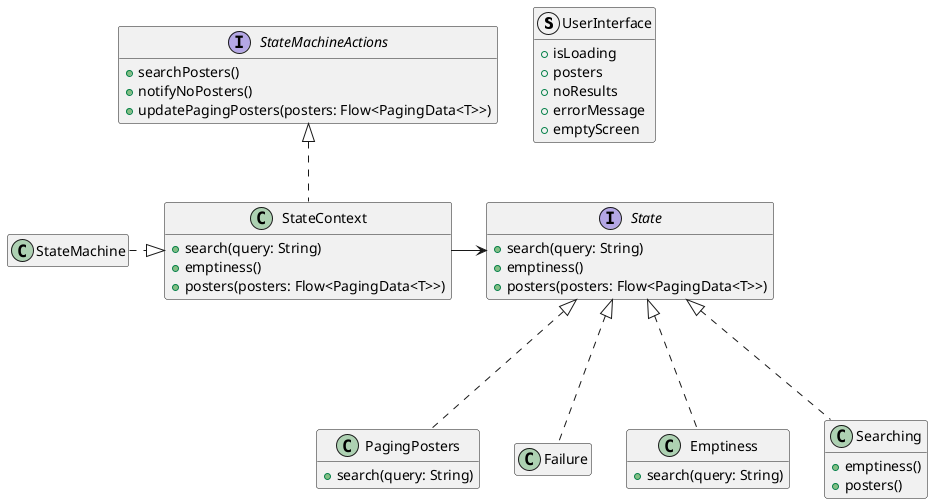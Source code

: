 @startuml
' skinparam groupInheritance 2

struct UserInterface {
    + isLoading
    + posters
    + noResults
    + errorMessage
    + emptyScreen
}
class StateMachine { }
interface StateMachineActions {
    + searchPosters()
    + notifyNoPosters()
    + updatePagingPosters(posters: Flow<PagingData<T>>)
}
class StateContext {
    + search(query: String)
    + emptiness()
    + posters(posters: Flow<PagingData<T>>)
}
interface State {
    + search(query: String)
    + emptiness()
    + posters(posters: Flow<PagingData<T>>)
}
class PagingPosters {
    + search(query: String) 
}
class Failure {}
class Emptiness {
    + search(query: String)
}
class Searching {
    + emptiness()
    + posters()
}

StateMachine .right.|> StateContext
StateMachineActions <|.. StateContext
StateContext -right-> State
' State <|.down. States
PagingPosters .up..|> State
Failure .up..|> State
Emptiness .up..|> State
Searching .up..|> State
' FindContext <-- Posters
' FindContext <-- Failure
' FindContext <-- NoResults
' FindContext <-- Searching
hide empty members
@enduml